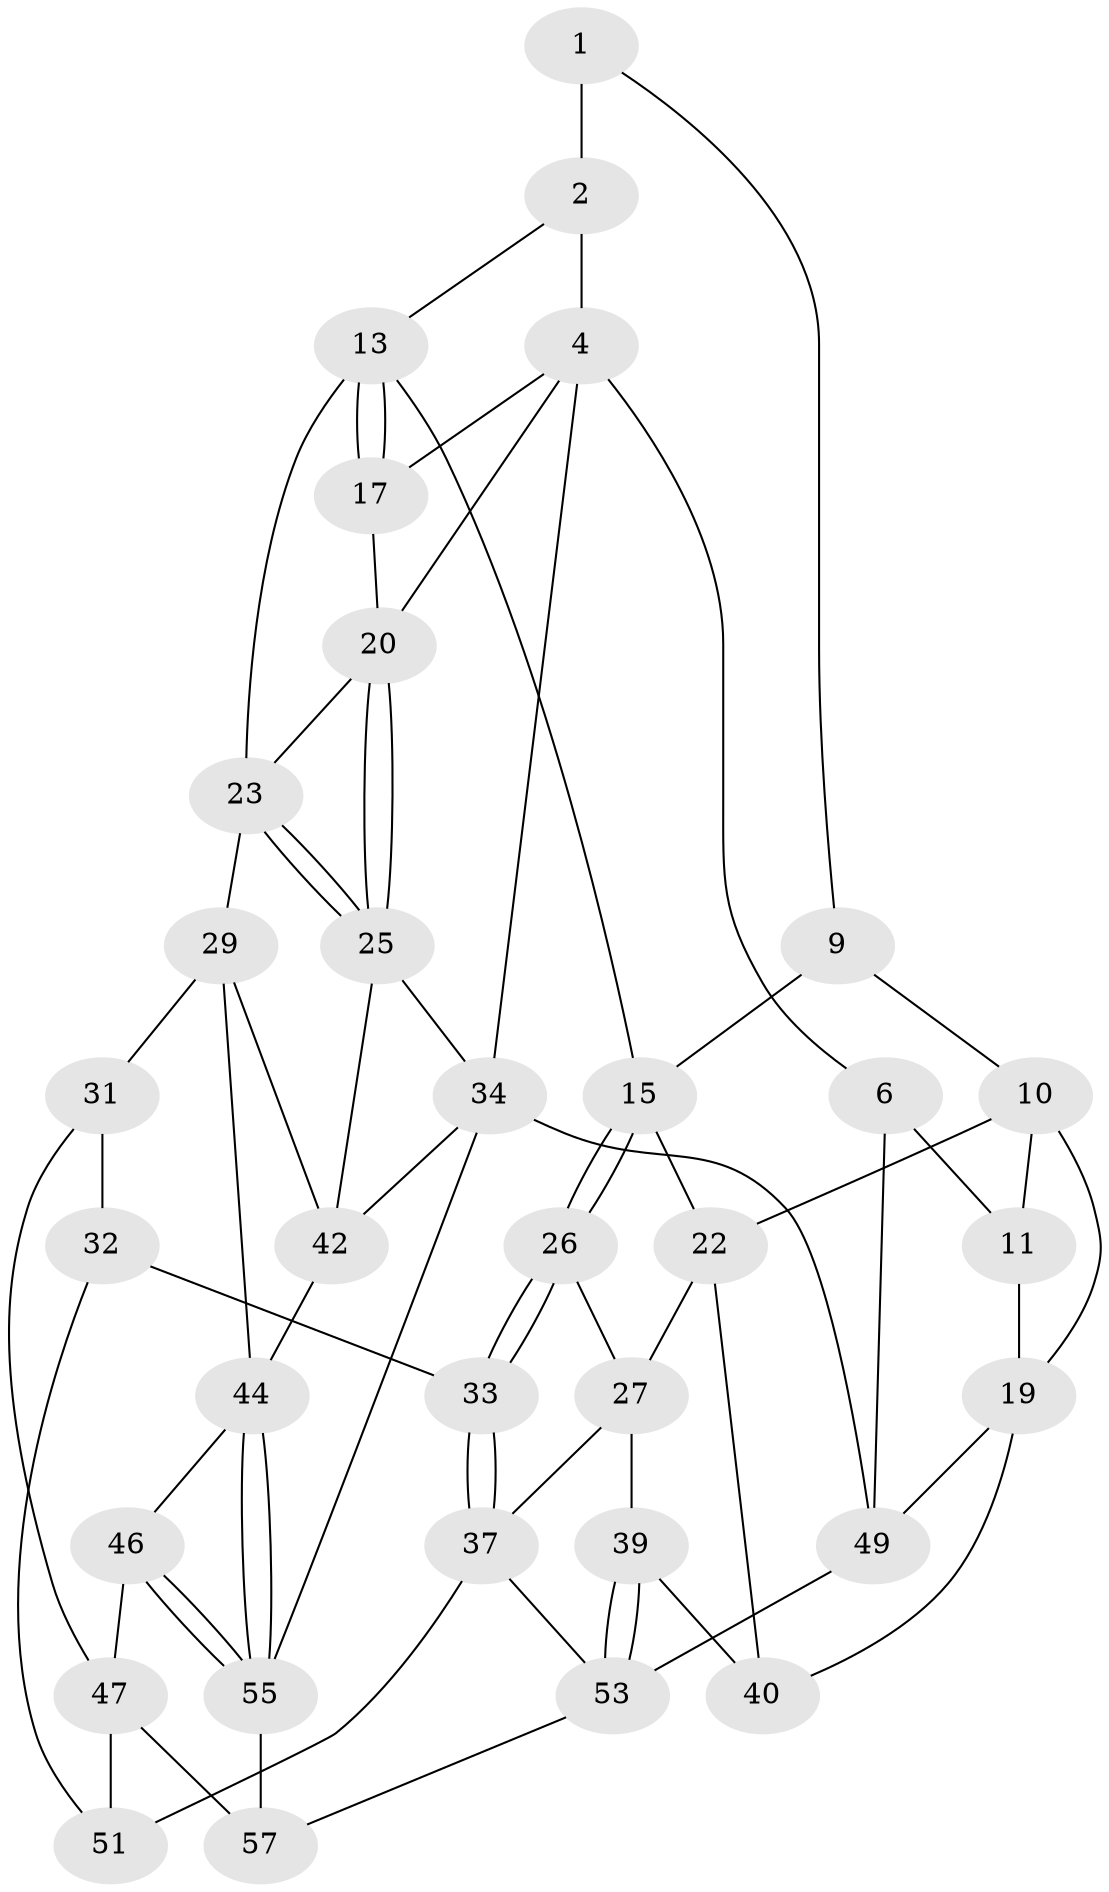 // Generated by graph-tools (version 1.1) at 2025/24/03/03/25 07:24:40]
// undirected, 34 vertices, 70 edges
graph export_dot {
graph [start="1"]
  node [color=gray90,style=filled];
  1 [pos="+0.32288383614815624+0",super="+8"];
  2 [pos="+0.6572487674513169+0",super="+3"];
  4 [pos="+0.9380086871226803+0",super="+5"];
  6 [pos="+0+0",super="+7"];
  9 [pos="+0.32603404593314844+0.2510684821851909"];
  10 [pos="+0.2862719904579877+0.24373004091082082",super="+18"];
  11 [pos="+0.1580617408070403+0.08107995224152795",super="+12"];
  13 [pos="+0.6371680160114929+0.3726482187979776",super="+14"];
  15 [pos="+0.4533182277214995+0.43295143620744797",super="+16"];
  17 [pos="+0.7611895911470729+0.3745019375936469"];
  19 [pos="+0+0.4969905544328864",super="+41"];
  20 [pos="+1+0.305212482582046",super="+21"];
  22 [pos="+0.03059778816224729+0.5082310326262407",super="+28"];
  23 [pos="+0.8019461848995406+0.5158600737732967",super="+24"];
  25 [pos="+1+0.4517069971477038",super="+36"];
  26 [pos="+0.4268680985053431+0.5066761803015368"];
  27 [pos="+0.3204781489118258+0.5814353238779937",super="+38"];
  29 [pos="+0.7275795760873466+0.6143503226506333",super="+30"];
  31 [pos="+0.6513648333197962+0.685049394647162",super="+48"];
  32 [pos="+0.5438300630658509+0.7063795799851145",super="+50"];
  33 [pos="+0.5336617512475375+0.7038594604985917"];
  34 [pos="+1+1",super="+35"];
  37 [pos="+0.4833065571921701+0.7430120311858377",super="+52"];
  39 [pos="+0.25720903347033386+0.8436419706558786"];
  40 [pos="+0.1964813504939386+0.7754114033883734"];
  42 [pos="+0.7821063721066339+0.6307149939970251",super="+43"];
  44 [pos="+0.8552899028399117+0.8264363972099448",super="+45"];
  46 [pos="+0.6890075915553805+0.8670793720990385"];
  47 [pos="+0.6598553422353285+0.8898554596865963",super="+54"];
  49 [pos="+0+1"];
  51 [pos="+0.5422181161666021+0.9107986999603331"];
  53 [pos="+0.27765058720070335+1",super="+58"];
  55 [pos="+0.8488374930914492+0.8920449060225526",super="+56"];
  57 [pos="+0.756834712846256+1"];
  1 -- 2 [weight=2];
  1 -- 9;
  2 -- 4;
  2 -- 13;
  4 -- 17;
  4 -- 34;
  4 -- 20;
  4 -- 6;
  6 -- 49;
  6 -- 11 [weight=2];
  9 -- 10;
  9 -- 15;
  10 -- 11;
  10 -- 19;
  10 -- 22;
  11 -- 19;
  13 -- 17;
  13 -- 17;
  13 -- 15;
  13 -- 23;
  15 -- 26;
  15 -- 26;
  15 -- 22;
  17 -- 20;
  19 -- 40;
  19 -- 49;
  20 -- 25;
  20 -- 25;
  20 -- 23;
  22 -- 40;
  22 -- 27;
  23 -- 25;
  23 -- 25;
  23 -- 29;
  25 -- 42;
  25 -- 34;
  26 -- 27;
  26 -- 33;
  26 -- 33;
  27 -- 37;
  27 -- 39;
  29 -- 42;
  29 -- 44;
  29 -- 31;
  31 -- 32 [weight=2];
  31 -- 47;
  32 -- 33;
  32 -- 51;
  33 -- 37;
  33 -- 37;
  34 -- 49;
  34 -- 55;
  34 -- 42;
  37 -- 53;
  37 -- 51;
  39 -- 40;
  39 -- 53;
  39 -- 53;
  42 -- 44;
  44 -- 55;
  44 -- 55;
  44 -- 46;
  46 -- 47;
  46 -- 55;
  46 -- 55;
  47 -- 57;
  47 -- 51;
  49 -- 53;
  53 -- 57;
  55 -- 57;
}
